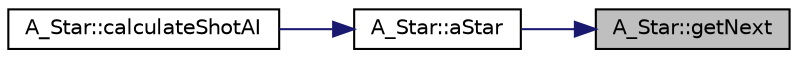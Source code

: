 digraph "A_Star::getNext"
{
 // LATEX_PDF_SIZE
  edge [fontname="Helvetica",fontsize="10",labelfontname="Helvetica",labelfontsize="10"];
  node [fontname="Helvetica",fontsize="10",shape=record];
  rankdir="RL";
  Node1 [label="A_Star::getNext",height=0.2,width=0.4,color="black", fillcolor="grey75", style="filled", fontcolor="black",tooltip="Method for getting the next element in the open list."];
  Node1 -> Node2 [dir="back",color="midnightblue",fontsize="10",style="solid",fontname="Helvetica"];
  Node2 [label="A_Star::aStar",height=0.2,width=0.4,color="black", fillcolor="white", style="filled",URL="$class_a___star.html#ac64b51dcff3e3205f0f71da0140f547c",tooltip="this method calculates the pathfinding A* algorithm in the matrix"];
  Node2 -> Node3 [dir="back",color="midnightblue",fontsize="10",style="solid",fontname="Helvetica"];
  Node3 [label="A_Star::calculateShotAI",height=0.2,width=0.4,color="black", fillcolor="white", style="filled",URL="$class_a___star.html#a3b8ac6f0a9740908cedd22ca7494ffdb",tooltip="This method calculates pathfinding and then uses the result to calculate a direction for the AI to sh..."];
}

